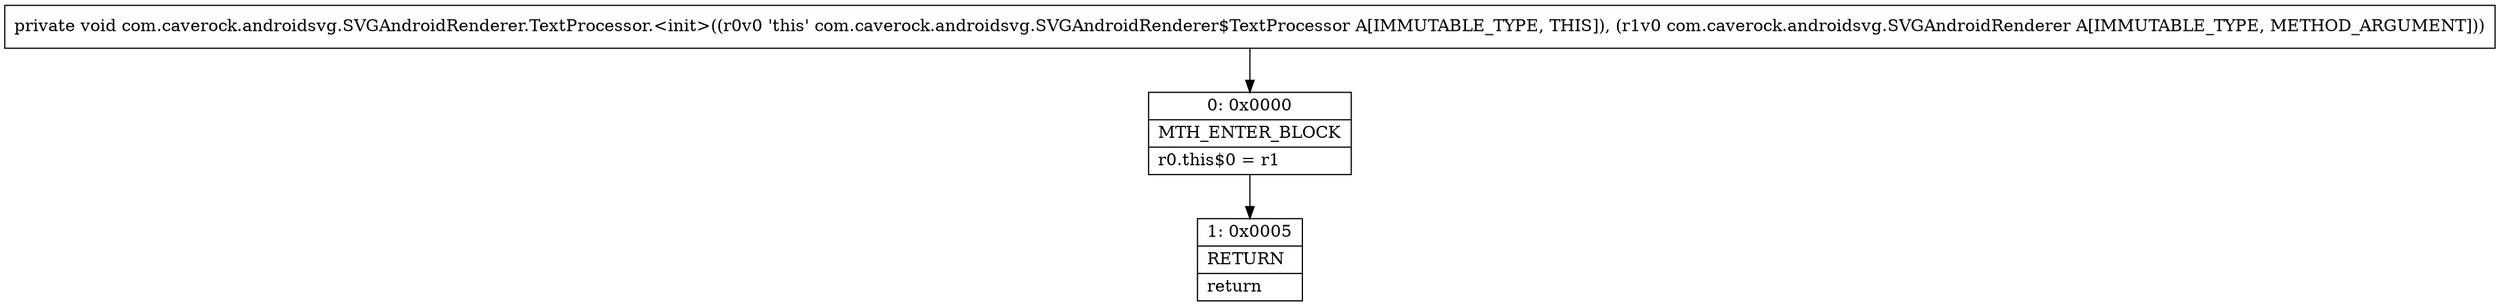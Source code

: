 digraph "CFG forcom.caverock.androidsvg.SVGAndroidRenderer.TextProcessor.\<init\>(Lcom\/caverock\/androidsvg\/SVGAndroidRenderer;)V" {
Node_0 [shape=record,label="{0\:\ 0x0000|MTH_ENTER_BLOCK\l|r0.this$0 = r1\l}"];
Node_1 [shape=record,label="{1\:\ 0x0005|RETURN\l|return\l}"];
MethodNode[shape=record,label="{private void com.caverock.androidsvg.SVGAndroidRenderer.TextProcessor.\<init\>((r0v0 'this' com.caverock.androidsvg.SVGAndroidRenderer$TextProcessor A[IMMUTABLE_TYPE, THIS]), (r1v0 com.caverock.androidsvg.SVGAndroidRenderer A[IMMUTABLE_TYPE, METHOD_ARGUMENT])) }"];
MethodNode -> Node_0;
Node_0 -> Node_1;
}

